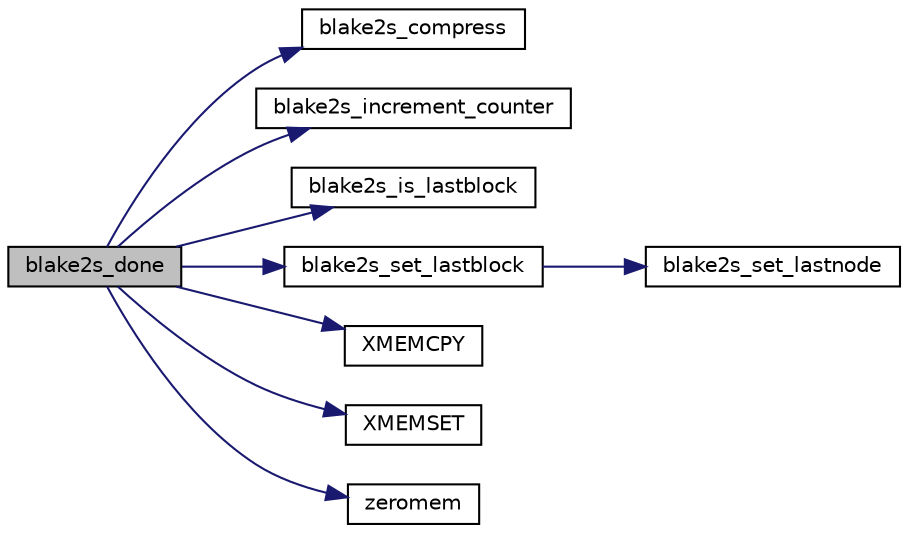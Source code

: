 digraph "blake2s_done"
{
 // LATEX_PDF_SIZE
  edge [fontname="Helvetica",fontsize="10",labelfontname="Helvetica",labelfontsize="10"];
  node [fontname="Helvetica",fontsize="10",shape=record];
  rankdir="LR";
  Node140 [label="blake2s_done",height=0.2,width=0.4,color="black", fillcolor="grey75", style="filled", fontcolor="black",tooltip="Terminate the hash to get the digest."];
  Node140 -> Node141 [color="midnightblue",fontsize="10",style="solid",fontname="Helvetica"];
  Node141 [label="blake2s_compress",height=0.2,width=0.4,color="black", fillcolor="white", style="filled",URL="$blake2s_8c.html#aa02aa6685f7daef2c7066b9d5573df0b",tooltip=" "];
  Node140 -> Node142 [color="midnightblue",fontsize="10",style="solid",fontname="Helvetica"];
  Node142 [label="blake2s_increment_counter",height=0.2,width=0.4,color="black", fillcolor="white", style="filled",URL="$blake2s_8c.html#a2a1049b5acde39eb322d738181250cf9",tooltip=" "];
  Node140 -> Node143 [color="midnightblue",fontsize="10",style="solid",fontname="Helvetica"];
  Node143 [label="blake2s_is_lastblock",height=0.2,width=0.4,color="black", fillcolor="white", style="filled",URL="$blake2s_8c.html#a4d686149700c76c209e0811c63734e41",tooltip=" "];
  Node140 -> Node144 [color="midnightblue",fontsize="10",style="solid",fontname="Helvetica"];
  Node144 [label="blake2s_set_lastblock",height=0.2,width=0.4,color="black", fillcolor="white", style="filled",URL="$blake2s_8c.html#a710ea11528a59bfda247fc4ac894fbbe",tooltip=" "];
  Node144 -> Node145 [color="midnightblue",fontsize="10",style="solid",fontname="Helvetica"];
  Node145 [label="blake2s_set_lastnode",height=0.2,width=0.4,color="black", fillcolor="white", style="filled",URL="$blake2s_8c.html#a4ef5893be0b273c6ab319ad5e46e529b",tooltip=" "];
  Node140 -> Node146 [color="midnightblue",fontsize="10",style="solid",fontname="Helvetica"];
  Node146 [label="XMEMCPY",height=0.2,width=0.4,color="black", fillcolor="white", style="filled",URL="$tomcrypt__cfg_8h.html#a7691dd48d60d5fc6daf2fa7ec4c55e12",tooltip=" "];
  Node140 -> Node147 [color="midnightblue",fontsize="10",style="solid",fontname="Helvetica"];
  Node147 [label="XMEMSET",height=0.2,width=0.4,color="black", fillcolor="white", style="filled",URL="$tomcrypt__cfg_8h.html#aa3c34a6f6c61de7da9258b5a30e32c2f",tooltip=" "];
  Node140 -> Node148 [color="midnightblue",fontsize="10",style="solid",fontname="Helvetica"];
  Node148 [label="zeromem",height=0.2,width=0.4,color="black", fillcolor="white", style="filled",URL="$tomcrypt__misc_8h.html#a63b6e188713790263bfd3612fe8b398f",tooltip="Zero a block of memory."];
}
